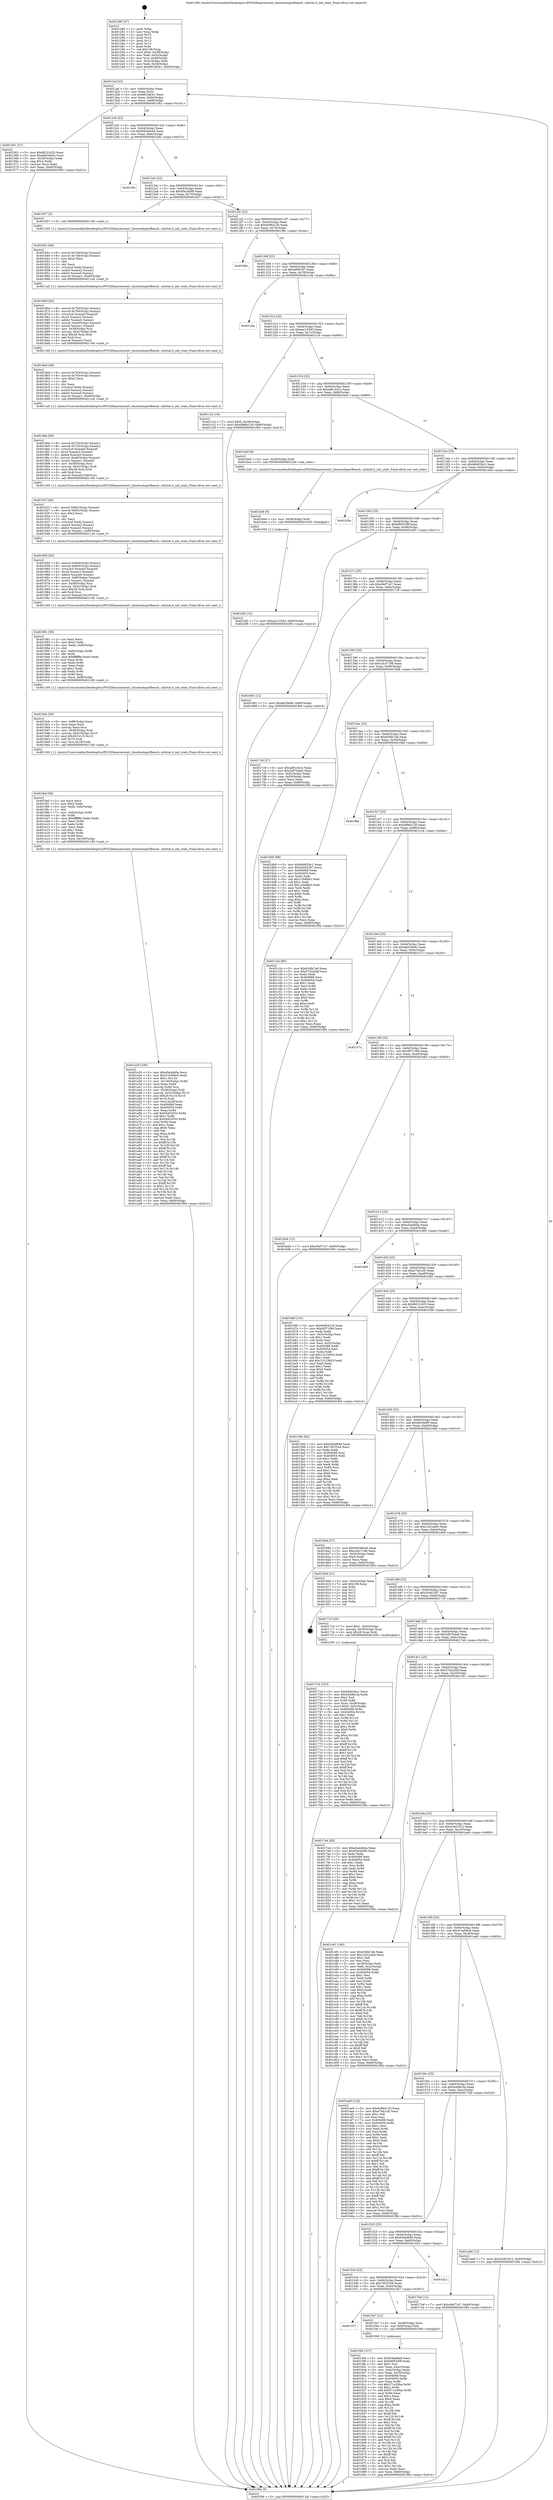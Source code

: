 digraph "0x401280" {
  label = "0x401280 (/mnt/c/Users/mathe/Desktop/tcc/POCII/binaries/extr_linuxtoolsperfbench..utilstat.h_init_stats_Final-ollvm.out::main(0))"
  labelloc = "t"
  node[shape=record]

  Entry [label="",width=0.3,height=0.3,shape=circle,fillcolor=black,style=filled]
  "0x4012af" [label="{
     0x4012af [23]\l
     | [instrs]\l
     &nbsp;&nbsp;0x4012af \<+3\>: mov -0x60(%rbp),%eax\l
     &nbsp;&nbsp;0x4012b2 \<+2\>: mov %eax,%ecx\l
     &nbsp;&nbsp;0x4012b4 \<+6\>: sub $0x891fa041,%ecx\l
     &nbsp;&nbsp;0x4012ba \<+3\>: mov %eax,-0x64(%rbp)\l
     &nbsp;&nbsp;0x4012bd \<+3\>: mov %ecx,-0x68(%rbp)\l
     &nbsp;&nbsp;0x4012c0 \<+6\>: je 0000000000401561 \<main+0x2e1\>\l
  }"]
  "0x401561" [label="{
     0x401561 [27]\l
     | [instrs]\l
     &nbsp;&nbsp;0x401561 \<+5\>: mov $0xf6231d25,%eax\l
     &nbsp;&nbsp;0x401566 \<+5\>: mov $0xda03464c,%ecx\l
     &nbsp;&nbsp;0x40156b \<+3\>: mov -0x34(%rbp),%edx\l
     &nbsp;&nbsp;0x40156e \<+3\>: cmp $0x2,%edx\l
     &nbsp;&nbsp;0x401571 \<+3\>: cmovne %ecx,%eax\l
     &nbsp;&nbsp;0x401574 \<+3\>: mov %eax,-0x60(%rbp)\l
     &nbsp;&nbsp;0x401577 \<+5\>: jmp 0000000000401f94 \<main+0xd14\>\l
  }"]
  "0x4012c6" [label="{
     0x4012c6 [22]\l
     | [instrs]\l
     &nbsp;&nbsp;0x4012c6 \<+5\>: jmp 00000000004012cb \<main+0x4b\>\l
     &nbsp;&nbsp;0x4012cb \<+3\>: mov -0x64(%rbp),%eax\l
     &nbsp;&nbsp;0x4012ce \<+5\>: sub $0x94548e44,%eax\l
     &nbsp;&nbsp;0x4012d3 \<+3\>: mov %eax,-0x6c(%rbp)\l
     &nbsp;&nbsp;0x4012d6 \<+6\>: je 0000000000401bfe \<main+0x97e\>\l
  }"]
  "0x401f94" [label="{
     0x401f94 [5]\l
     | [instrs]\l
     &nbsp;&nbsp;0x401f94 \<+5\>: jmp 00000000004012af \<main+0x2f\>\l
  }"]
  "0x401280" [label="{
     0x401280 [47]\l
     | [instrs]\l
     &nbsp;&nbsp;0x401280 \<+1\>: push %rbp\l
     &nbsp;&nbsp;0x401281 \<+3\>: mov %rsp,%rbp\l
     &nbsp;&nbsp;0x401284 \<+2\>: push %r15\l
     &nbsp;&nbsp;0x401286 \<+2\>: push %r14\l
     &nbsp;&nbsp;0x401288 \<+2\>: push %r13\l
     &nbsp;&nbsp;0x40128a \<+2\>: push %r12\l
     &nbsp;&nbsp;0x40128c \<+1\>: push %rbx\l
     &nbsp;&nbsp;0x40128d \<+7\>: sub $0x108,%rsp\l
     &nbsp;&nbsp;0x401294 \<+7\>: movl $0x0,-0x38(%rbp)\l
     &nbsp;&nbsp;0x40129b \<+3\>: mov %edi,-0x3c(%rbp)\l
     &nbsp;&nbsp;0x40129e \<+4\>: mov %rsi,-0x48(%rbp)\l
     &nbsp;&nbsp;0x4012a2 \<+3\>: mov -0x3c(%rbp),%edi\l
     &nbsp;&nbsp;0x4012a5 \<+3\>: mov %edi,-0x34(%rbp)\l
     &nbsp;&nbsp;0x4012a8 \<+7\>: movl $0x891fa041,-0x60(%rbp)\l
  }"]
  Exit [label="",width=0.3,height=0.3,shape=circle,fillcolor=black,style=filled,peripheries=2]
  "0x401bfe" [label="{
     0x401bfe\l
  }", style=dashed]
  "0x4012dc" [label="{
     0x4012dc [22]\l
     | [instrs]\l
     &nbsp;&nbsp;0x4012dc \<+5\>: jmp 00000000004012e1 \<main+0x61\>\l
     &nbsp;&nbsp;0x4012e1 \<+3\>: mov -0x64(%rbp),%eax\l
     &nbsp;&nbsp;0x4012e4 \<+5\>: sub $0x95e2b0f9,%eax\l
     &nbsp;&nbsp;0x4012e9 \<+3\>: mov %eax,-0x70(%rbp)\l
     &nbsp;&nbsp;0x4012ec \<+6\>: je 0000000000401837 \<main+0x5b7\>\l
  }"]
  "0x401bf2" [label="{
     0x401bf2 [12]\l
     | [instrs]\l
     &nbsp;&nbsp;0x401bf2 \<+7\>: movl $0xaac13343,-0x60(%rbp)\l
     &nbsp;&nbsp;0x401bf9 \<+5\>: jmp 0000000000401f94 \<main+0xd14\>\l
  }"]
  "0x401837" [label="{
     0x401837 [5]\l
     | [instrs]\l
     &nbsp;&nbsp;0x401837 \<+5\>: call 0000000000401160 \<next_i\>\l
     | [calls]\l
     &nbsp;&nbsp;0x401160 \{1\} (/mnt/c/Users/mathe/Desktop/tcc/POCII/binaries/extr_linuxtoolsperfbench..utilstat.h_init_stats_Final-ollvm.out::next_i)\l
  }"]
  "0x4012f2" [label="{
     0x4012f2 [22]\l
     | [instrs]\l
     &nbsp;&nbsp;0x4012f2 \<+5\>: jmp 00000000004012f7 \<main+0x77\>\l
     &nbsp;&nbsp;0x4012f7 \<+3\>: mov -0x64(%rbp),%eax\l
     &nbsp;&nbsp;0x4012fa \<+5\>: sub $0x9c864120,%eax\l
     &nbsp;&nbsp;0x4012ff \<+3\>: mov %eax,-0x74(%rbp)\l
     &nbsp;&nbsp;0x401302 \<+6\>: je 0000000000401f6e \<main+0xcee\>\l
  }"]
  "0x401be9" [label="{
     0x401be9 [9]\l
     | [instrs]\l
     &nbsp;&nbsp;0x401be9 \<+4\>: mov -0x58(%rbp),%rdi\l
     &nbsp;&nbsp;0x401bed \<+5\>: call 0000000000401030 \<free@plt\>\l
     | [calls]\l
     &nbsp;&nbsp;0x401030 \{1\} (unknown)\l
  }"]
  "0x401f6e" [label="{
     0x401f6e\l
  }", style=dashed]
  "0x401308" [label="{
     0x401308 [22]\l
     | [instrs]\l
     &nbsp;&nbsp;0x401308 \<+5\>: jmp 000000000040130d \<main+0x8d\>\l
     &nbsp;&nbsp;0x40130d \<+3\>: mov -0x64(%rbp),%eax\l
     &nbsp;&nbsp;0x401310 \<+5\>: sub $0xa99f1f47,%eax\l
     &nbsp;&nbsp;0x401315 \<+3\>: mov %eax,-0x78(%rbp)\l
     &nbsp;&nbsp;0x401318 \<+6\>: je 0000000000401c0a \<main+0x98a\>\l
  }"]
  "0x401a29" [label="{
     0x401a29 [180]\l
     | [instrs]\l
     &nbsp;&nbsp;0x401a29 \<+5\>: mov $0xe5a44b0a,%ecx\l
     &nbsp;&nbsp;0x401a2e \<+5\>: mov $0x47ad58c8,%edx\l
     &nbsp;&nbsp;0x401a33 \<+3\>: mov $0x1,%r11b\l
     &nbsp;&nbsp;0x401a36 \<+7\>: mov -0x100(%rbp),%r8d\l
     &nbsp;&nbsp;0x401a3d \<+4\>: imul %eax,%r8d\l
     &nbsp;&nbsp;0x401a41 \<+3\>: movslq %r8d,%rsi\l
     &nbsp;&nbsp;0x401a44 \<+4\>: mov -0x58(%rbp),%rdi\l
     &nbsp;&nbsp;0x401a48 \<+4\>: movslq -0x5c(%rbp),%r10\l
     &nbsp;&nbsp;0x401a4c \<+4\>: imul $0x28,%r10,%r10\l
     &nbsp;&nbsp;0x401a50 \<+3\>: add %r10,%rdi\l
     &nbsp;&nbsp;0x401a53 \<+4\>: mov %rsi,0x20(%rdi)\l
     &nbsp;&nbsp;0x401a57 \<+7\>: mov 0x404068,%eax\l
     &nbsp;&nbsp;0x401a5e \<+8\>: mov 0x404054,%r8d\l
     &nbsp;&nbsp;0x401a66 \<+3\>: mov %eax,%r9d\l
     &nbsp;&nbsp;0x401a69 \<+7\>: add $0xf4452033,%r9d\l
     &nbsp;&nbsp;0x401a70 \<+4\>: sub $0x1,%r9d\l
     &nbsp;&nbsp;0x401a74 \<+7\>: sub $0xf4452033,%r9d\l
     &nbsp;&nbsp;0x401a7b \<+4\>: imul %r9d,%eax\l
     &nbsp;&nbsp;0x401a7f \<+3\>: and $0x1,%eax\l
     &nbsp;&nbsp;0x401a82 \<+3\>: cmp $0x0,%eax\l
     &nbsp;&nbsp;0x401a85 \<+3\>: sete %bl\l
     &nbsp;&nbsp;0x401a88 \<+4\>: cmp $0xa,%r8d\l
     &nbsp;&nbsp;0x401a8c \<+4\>: setl %r14b\l
     &nbsp;&nbsp;0x401a90 \<+3\>: mov %bl,%r15b\l
     &nbsp;&nbsp;0x401a93 \<+4\>: xor $0xff,%r15b\l
     &nbsp;&nbsp;0x401a97 \<+3\>: mov %r14b,%r12b\l
     &nbsp;&nbsp;0x401a9a \<+4\>: xor $0xff,%r12b\l
     &nbsp;&nbsp;0x401a9e \<+4\>: xor $0x1,%r11b\l
     &nbsp;&nbsp;0x401aa2 \<+3\>: mov %r15b,%r13b\l
     &nbsp;&nbsp;0x401aa5 \<+4\>: and $0xff,%r13b\l
     &nbsp;&nbsp;0x401aa9 \<+3\>: and %r11b,%bl\l
     &nbsp;&nbsp;0x401aac \<+3\>: mov %r12b,%al\l
     &nbsp;&nbsp;0x401aaf \<+2\>: and $0xff,%al\l
     &nbsp;&nbsp;0x401ab1 \<+3\>: and %r11b,%r14b\l
     &nbsp;&nbsp;0x401ab4 \<+3\>: or %bl,%r13b\l
     &nbsp;&nbsp;0x401ab7 \<+3\>: or %r14b,%al\l
     &nbsp;&nbsp;0x401aba \<+3\>: xor %al,%r13b\l
     &nbsp;&nbsp;0x401abd \<+3\>: or %r12b,%r15b\l
     &nbsp;&nbsp;0x401ac0 \<+4\>: xor $0xff,%r15b\l
     &nbsp;&nbsp;0x401ac4 \<+4\>: or $0x1,%r11b\l
     &nbsp;&nbsp;0x401ac8 \<+3\>: and %r11b,%r15b\l
     &nbsp;&nbsp;0x401acb \<+3\>: or %r15b,%r13b\l
     &nbsp;&nbsp;0x401ace \<+4\>: test $0x1,%r13b\l
     &nbsp;&nbsp;0x401ad2 \<+3\>: cmovne %edx,%ecx\l
     &nbsp;&nbsp;0x401ad5 \<+3\>: mov %ecx,-0x60(%rbp)\l
     &nbsp;&nbsp;0x401ad8 \<+5\>: jmp 0000000000401f94 \<main+0xd14\>\l
  }"]
  "0x401c0a" [label="{
     0x401c0a\l
  }", style=dashed]
  "0x40131e" [label="{
     0x40131e [22]\l
     | [instrs]\l
     &nbsp;&nbsp;0x40131e \<+5\>: jmp 0000000000401323 \<main+0xa3\>\l
     &nbsp;&nbsp;0x401323 \<+3\>: mov -0x64(%rbp),%eax\l
     &nbsp;&nbsp;0x401326 \<+5\>: sub $0xaac13343,%eax\l
     &nbsp;&nbsp;0x40132b \<+3\>: mov %eax,-0x7c(%rbp)\l
     &nbsp;&nbsp;0x40132e \<+6\>: je 0000000000401c1b \<main+0x99b\>\l
  }"]
  "0x4019ef" [label="{
     0x4019ef [58]\l
     | [instrs]\l
     &nbsp;&nbsp;0x4019ef \<+2\>: xor %ecx,%ecx\l
     &nbsp;&nbsp;0x4019f1 \<+5\>: mov $0x2,%edx\l
     &nbsp;&nbsp;0x4019f6 \<+6\>: mov %edx,-0xfc(%rbp)\l
     &nbsp;&nbsp;0x4019fc \<+1\>: cltd\l
     &nbsp;&nbsp;0x4019fd \<+7\>: mov -0xfc(%rbp),%r8d\l
     &nbsp;&nbsp;0x401a04 \<+3\>: idiv %r8d\l
     &nbsp;&nbsp;0x401a07 \<+6\>: imul $0xfffffffe,%edx,%edx\l
     &nbsp;&nbsp;0x401a0d \<+3\>: mov %ecx,%r9d\l
     &nbsp;&nbsp;0x401a10 \<+3\>: sub %edx,%r9d\l
     &nbsp;&nbsp;0x401a13 \<+2\>: mov %ecx,%edx\l
     &nbsp;&nbsp;0x401a15 \<+3\>: sub $0x1,%edx\l
     &nbsp;&nbsp;0x401a18 \<+3\>: add %edx,%r9d\l
     &nbsp;&nbsp;0x401a1b \<+3\>: sub %r9d,%ecx\l
     &nbsp;&nbsp;0x401a1e \<+6\>: mov %ecx,-0x100(%rbp)\l
     &nbsp;&nbsp;0x401a24 \<+5\>: call 0000000000401160 \<next_i\>\l
     | [calls]\l
     &nbsp;&nbsp;0x401160 \{1\} (/mnt/c/Users/mathe/Desktop/tcc/POCII/binaries/extr_linuxtoolsperfbench..utilstat.h_init_stats_Final-ollvm.out::next_i)\l
  }"]
  "0x401c1b" [label="{
     0x401c1b [19]\l
     | [instrs]\l
     &nbsp;&nbsp;0x401c1b \<+7\>: movl $0x0,-0x38(%rbp)\l
     &nbsp;&nbsp;0x401c22 \<+7\>: movl $0xd986c130,-0x60(%rbp)\l
     &nbsp;&nbsp;0x401c29 \<+5\>: jmp 0000000000401f94 \<main+0xd14\>\l
  }"]
  "0x401334" [label="{
     0x401334 [22]\l
     | [instrs]\l
     &nbsp;&nbsp;0x401334 \<+5\>: jmp 0000000000401339 \<main+0xb9\>\l
     &nbsp;&nbsp;0x401339 \<+3\>: mov -0x64(%rbp),%eax\l
     &nbsp;&nbsp;0x40133c \<+5\>: sub $0xad61441e,%eax\l
     &nbsp;&nbsp;0x401341 \<+3\>: mov %eax,-0x80(%rbp)\l
     &nbsp;&nbsp;0x401344 \<+6\>: je 0000000000401be0 \<main+0x960\>\l
  }"]
  "0x4019cb" [label="{
     0x4019cb [36]\l
     | [instrs]\l
     &nbsp;&nbsp;0x4019cb \<+6\>: mov -0xf8(%rbp),%ecx\l
     &nbsp;&nbsp;0x4019d1 \<+3\>: imul %eax,%ecx\l
     &nbsp;&nbsp;0x4019d4 \<+3\>: movslq %ecx,%rsi\l
     &nbsp;&nbsp;0x4019d7 \<+4\>: mov -0x58(%rbp),%rdi\l
     &nbsp;&nbsp;0x4019db \<+4\>: movslq -0x5c(%rbp),%r10\l
     &nbsp;&nbsp;0x4019df \<+4\>: imul $0x28,%r10,%r10\l
     &nbsp;&nbsp;0x4019e3 \<+3\>: add %r10,%rdi\l
     &nbsp;&nbsp;0x4019e6 \<+4\>: mov %rsi,0x18(%rdi)\l
     &nbsp;&nbsp;0x4019ea \<+5\>: call 0000000000401160 \<next_i\>\l
     | [calls]\l
     &nbsp;&nbsp;0x401160 \{1\} (/mnt/c/Users/mathe/Desktop/tcc/POCII/binaries/extr_linuxtoolsperfbench..utilstat.h_init_stats_Final-ollvm.out::next_i)\l
  }"]
  "0x401be0" [label="{
     0x401be0 [9]\l
     | [instrs]\l
     &nbsp;&nbsp;0x401be0 \<+4\>: mov -0x58(%rbp),%rdi\l
     &nbsp;&nbsp;0x401be4 \<+5\>: call 0000000000401240 \<init_stats\>\l
     | [calls]\l
     &nbsp;&nbsp;0x401240 \{1\} (/mnt/c/Users/mathe/Desktop/tcc/POCII/binaries/extr_linuxtoolsperfbench..utilstat.h_init_stats_Final-ollvm.out::init_stats)\l
  }"]
  "0x40134a" [label="{
     0x40134a [25]\l
     | [instrs]\l
     &nbsp;&nbsp;0x40134a \<+5\>: jmp 000000000040134f \<main+0xcf\>\l
     &nbsp;&nbsp;0x40134f \<+3\>: mov -0x64(%rbp),%eax\l
     &nbsp;&nbsp;0x401352 \<+5\>: sub $0xb8d02bc1,%eax\l
     &nbsp;&nbsp;0x401357 \<+6\>: mov %eax,-0x84(%rbp)\l
     &nbsp;&nbsp;0x40135d \<+6\>: je 0000000000401d3e \<main+0xabe\>\l
  }"]
  "0x401991" [label="{
     0x401991 [58]\l
     | [instrs]\l
     &nbsp;&nbsp;0x401991 \<+2\>: xor %ecx,%ecx\l
     &nbsp;&nbsp;0x401993 \<+5\>: mov $0x2,%edx\l
     &nbsp;&nbsp;0x401998 \<+6\>: mov %edx,-0xf4(%rbp)\l
     &nbsp;&nbsp;0x40199e \<+1\>: cltd\l
     &nbsp;&nbsp;0x40199f \<+7\>: mov -0xf4(%rbp),%r8d\l
     &nbsp;&nbsp;0x4019a6 \<+3\>: idiv %r8d\l
     &nbsp;&nbsp;0x4019a9 \<+6\>: imul $0xfffffffe,%edx,%edx\l
     &nbsp;&nbsp;0x4019af \<+3\>: mov %ecx,%r9d\l
     &nbsp;&nbsp;0x4019b2 \<+3\>: sub %edx,%r9d\l
     &nbsp;&nbsp;0x4019b5 \<+2\>: mov %ecx,%edx\l
     &nbsp;&nbsp;0x4019b7 \<+3\>: sub $0x1,%edx\l
     &nbsp;&nbsp;0x4019ba \<+3\>: add %edx,%r9d\l
     &nbsp;&nbsp;0x4019bd \<+3\>: sub %r9d,%ecx\l
     &nbsp;&nbsp;0x4019c0 \<+6\>: mov %ecx,-0xf8(%rbp)\l
     &nbsp;&nbsp;0x4019c6 \<+5\>: call 0000000000401160 \<next_i\>\l
     | [calls]\l
     &nbsp;&nbsp;0x401160 \{1\} (/mnt/c/Users/mathe/Desktop/tcc/POCII/binaries/extr_linuxtoolsperfbench..utilstat.h_init_stats_Final-ollvm.out::next_i)\l
  }"]
  "0x401d3e" [label="{
     0x401d3e\l
  }", style=dashed]
  "0x401363" [label="{
     0x401363 [25]\l
     | [instrs]\l
     &nbsp;&nbsp;0x401363 \<+5\>: jmp 0000000000401368 \<main+0xe8\>\l
     &nbsp;&nbsp;0x401368 \<+3\>: mov -0x64(%rbp),%eax\l
     &nbsp;&nbsp;0x40136b \<+5\>: sub $0xbf06339f,%eax\l
     &nbsp;&nbsp;0x401370 \<+6\>: mov %eax,-0x88(%rbp)\l
     &nbsp;&nbsp;0x401376 \<+6\>: je 0000000000401691 \<main+0x411\>\l
  }"]
  "0x401950" [label="{
     0x401950 [65]\l
     | [instrs]\l
     &nbsp;&nbsp;0x401950 \<+8\>: movsd 0x6b0(%rip),%xmm1\l
     &nbsp;&nbsp;0x401958 \<+8\>: movsd 0x6b0(%rip),%xmm2\l
     &nbsp;&nbsp;0x401960 \<+4\>: cvtss2sd %xmm0,%xmm0\l
     &nbsp;&nbsp;0x401964 \<+4\>: divsd %xmm2,%xmm0\l
     &nbsp;&nbsp;0x401968 \<+4\>: addsd %xmm0,%xmm1\l
     &nbsp;&nbsp;0x40196c \<+8\>: movsd -0xf0(%rbp),%xmm0\l
     &nbsp;&nbsp;0x401974 \<+4\>: mulsd %xmm1,%xmm0\l
     &nbsp;&nbsp;0x401978 \<+4\>: mov -0x58(%rbp),%rsi\l
     &nbsp;&nbsp;0x40197c \<+4\>: movslq -0x5c(%rbp),%rdi\l
     &nbsp;&nbsp;0x401980 \<+4\>: imul $0x28,%rdi,%rdi\l
     &nbsp;&nbsp;0x401984 \<+3\>: add %rdi,%rsi\l
     &nbsp;&nbsp;0x401987 \<+5\>: movsd %xmm0,0x10(%rsi)\l
     &nbsp;&nbsp;0x40198c \<+5\>: call 0000000000401160 \<next_i\>\l
     | [calls]\l
     &nbsp;&nbsp;0x401160 \{1\} (/mnt/c/Users/mathe/Desktop/tcc/POCII/binaries/extr_linuxtoolsperfbench..utilstat.h_init_stats_Final-ollvm.out::next_i)\l
  }"]
  "0x401691" [label="{
     0x401691 [12]\l
     | [instrs]\l
     &nbsp;&nbsp;0x401691 \<+7\>: movl $0x8629e99,-0x60(%rbp)\l
     &nbsp;&nbsp;0x401698 \<+5\>: jmp 0000000000401f94 \<main+0xd14\>\l
  }"]
  "0x40137c" [label="{
     0x40137c [25]\l
     | [instrs]\l
     &nbsp;&nbsp;0x40137c \<+5\>: jmp 0000000000401381 \<main+0x101\>\l
     &nbsp;&nbsp;0x401381 \<+3\>: mov -0x64(%rbp),%eax\l
     &nbsp;&nbsp;0x401384 \<+5\>: sub $0xc9ef71e7,%eax\l
     &nbsp;&nbsp;0x401389 \<+6\>: mov %eax,-0x8c(%rbp)\l
     &nbsp;&nbsp;0x40138f \<+6\>: je 00000000004017c9 \<main+0x549\>\l
  }"]
  "0x40191f" [label="{
     0x40191f [49]\l
     | [instrs]\l
     &nbsp;&nbsp;0x40191f \<+8\>: movsd 0x6f1(%rip),%xmm0\l
     &nbsp;&nbsp;0x401927 \<+8\>: movsd 0x6f1(%rip),%xmm1\l
     &nbsp;&nbsp;0x40192f \<+5\>: mov $0x2,%ecx\l
     &nbsp;&nbsp;0x401934 \<+1\>: cltd\l
     &nbsp;&nbsp;0x401935 \<+2\>: idiv %ecx\l
     &nbsp;&nbsp;0x401937 \<+4\>: cvtsi2sd %edx,%xmm2\l
     &nbsp;&nbsp;0x40193b \<+4\>: mulsd %xmm2,%xmm1\l
     &nbsp;&nbsp;0x40193f \<+4\>: addsd %xmm0,%xmm1\l
     &nbsp;&nbsp;0x401943 \<+8\>: movsd %xmm1,-0xf0(%rbp)\l
     &nbsp;&nbsp;0x40194b \<+5\>: call 00000000004011a0 \<next_f\>\l
     | [calls]\l
     &nbsp;&nbsp;0x4011a0 \{1\} (/mnt/c/Users/mathe/Desktop/tcc/POCII/binaries/extr_linuxtoolsperfbench..utilstat.h_init_stats_Final-ollvm.out::next_f)\l
  }"]
  "0x4017c9" [label="{
     0x4017c9 [27]\l
     | [instrs]\l
     &nbsp;&nbsp;0x4017c9 \<+5\>: mov $0xad61441e,%eax\l
     &nbsp;&nbsp;0x4017ce \<+5\>: mov $0x2d57bda0,%ecx\l
     &nbsp;&nbsp;0x4017d3 \<+3\>: mov -0x5c(%rbp),%edx\l
     &nbsp;&nbsp;0x4017d6 \<+3\>: cmp -0x50(%rbp),%edx\l
     &nbsp;&nbsp;0x4017d9 \<+3\>: cmovl %ecx,%eax\l
     &nbsp;&nbsp;0x4017dc \<+3\>: mov %eax,-0x60(%rbp)\l
     &nbsp;&nbsp;0x4017df \<+5\>: jmp 0000000000401f94 \<main+0xd14\>\l
  }"]
  "0x401395" [label="{
     0x401395 [25]\l
     | [instrs]\l
     &nbsp;&nbsp;0x401395 \<+5\>: jmp 000000000040139a \<main+0x11a\>\l
     &nbsp;&nbsp;0x40139a \<+3\>: mov -0x64(%rbp),%eax\l
     &nbsp;&nbsp;0x40139d \<+5\>: sub $0xccb37198,%eax\l
     &nbsp;&nbsp;0x4013a2 \<+6\>: mov %eax,-0x90(%rbp)\l
     &nbsp;&nbsp;0x4013a8 \<+6\>: je 00000000004016b8 \<main+0x438\>\l
  }"]
  "0x4018de" [label="{
     0x4018de [65]\l
     | [instrs]\l
     &nbsp;&nbsp;0x4018de \<+8\>: movsd 0x722(%rip),%xmm1\l
     &nbsp;&nbsp;0x4018e6 \<+8\>: movsd 0x722(%rip),%xmm2\l
     &nbsp;&nbsp;0x4018ee \<+4\>: cvtss2sd %xmm0,%xmm0\l
     &nbsp;&nbsp;0x4018f2 \<+4\>: divsd %xmm2,%xmm0\l
     &nbsp;&nbsp;0x4018f6 \<+4\>: addsd %xmm0,%xmm1\l
     &nbsp;&nbsp;0x4018fa \<+8\>: movsd -0xe8(%rbp),%xmm0\l
     &nbsp;&nbsp;0x401902 \<+4\>: mulsd %xmm1,%xmm0\l
     &nbsp;&nbsp;0x401906 \<+4\>: mov -0x58(%rbp),%rsi\l
     &nbsp;&nbsp;0x40190a \<+4\>: movslq -0x5c(%rbp),%rdi\l
     &nbsp;&nbsp;0x40190e \<+4\>: imul $0x28,%rdi,%rdi\l
     &nbsp;&nbsp;0x401912 \<+3\>: add %rdi,%rsi\l
     &nbsp;&nbsp;0x401915 \<+5\>: movsd %xmm0,0x8(%rsi)\l
     &nbsp;&nbsp;0x40191a \<+5\>: call 0000000000401160 \<next_i\>\l
     | [calls]\l
     &nbsp;&nbsp;0x401160 \{1\} (/mnt/c/Users/mathe/Desktop/tcc/POCII/binaries/extr_linuxtoolsperfbench..utilstat.h_init_stats_Final-ollvm.out::next_i)\l
  }"]
  "0x4016b8" [label="{
     0x4016b8 [88]\l
     | [instrs]\l
     &nbsp;&nbsp;0x4016b8 \<+5\>: mov $0xb8d02bc1,%eax\l
     &nbsp;&nbsp;0x4016bd \<+5\>: mov $0x20c82267,%ecx\l
     &nbsp;&nbsp;0x4016c2 \<+7\>: mov 0x404068,%edx\l
     &nbsp;&nbsp;0x4016c9 \<+7\>: mov 0x404054,%esi\l
     &nbsp;&nbsp;0x4016d0 \<+2\>: mov %edx,%edi\l
     &nbsp;&nbsp;0x4016d2 \<+6\>: sub $0x1c5d6fe3,%edi\l
     &nbsp;&nbsp;0x4016d8 \<+3\>: sub $0x1,%edi\l
     &nbsp;&nbsp;0x4016db \<+6\>: add $0x1c5d6fe3,%edi\l
     &nbsp;&nbsp;0x4016e1 \<+3\>: imul %edi,%edx\l
     &nbsp;&nbsp;0x4016e4 \<+3\>: and $0x1,%edx\l
     &nbsp;&nbsp;0x4016e7 \<+3\>: cmp $0x0,%edx\l
     &nbsp;&nbsp;0x4016ea \<+4\>: sete %r8b\l
     &nbsp;&nbsp;0x4016ee \<+3\>: cmp $0xa,%esi\l
     &nbsp;&nbsp;0x4016f1 \<+4\>: setl %r9b\l
     &nbsp;&nbsp;0x4016f5 \<+3\>: mov %r8b,%r10b\l
     &nbsp;&nbsp;0x4016f8 \<+3\>: and %r9b,%r10b\l
     &nbsp;&nbsp;0x4016fb \<+3\>: xor %r9b,%r8b\l
     &nbsp;&nbsp;0x4016fe \<+3\>: or %r8b,%r10b\l
     &nbsp;&nbsp;0x401701 \<+4\>: test $0x1,%r10b\l
     &nbsp;&nbsp;0x401705 \<+3\>: cmovne %ecx,%eax\l
     &nbsp;&nbsp;0x401708 \<+3\>: mov %eax,-0x60(%rbp)\l
     &nbsp;&nbsp;0x40170b \<+5\>: jmp 0000000000401f94 \<main+0xd14\>\l
  }"]
  "0x4013ae" [label="{
     0x4013ae [25]\l
     | [instrs]\l
     &nbsp;&nbsp;0x4013ae \<+5\>: jmp 00000000004013b3 \<main+0x133\>\l
     &nbsp;&nbsp;0x4013b3 \<+3\>: mov -0x64(%rbp),%eax\l
     &nbsp;&nbsp;0x4013b6 \<+5\>: sub $0xd34fa7a6,%eax\l
     &nbsp;&nbsp;0x4013bb \<+6\>: mov %eax,-0x94(%rbp)\l
     &nbsp;&nbsp;0x4013c1 \<+6\>: je 0000000000401f8d \<main+0xd0d\>\l
  }"]
  "0x4018ad" [label="{
     0x4018ad [49]\l
     | [instrs]\l
     &nbsp;&nbsp;0x4018ad \<+8\>: movsd 0x763(%rip),%xmm0\l
     &nbsp;&nbsp;0x4018b5 \<+8\>: movsd 0x763(%rip),%xmm1\l
     &nbsp;&nbsp;0x4018bd \<+5\>: mov $0x2,%ecx\l
     &nbsp;&nbsp;0x4018c2 \<+1\>: cltd\l
     &nbsp;&nbsp;0x4018c3 \<+2\>: idiv %ecx\l
     &nbsp;&nbsp;0x4018c5 \<+4\>: cvtsi2sd %edx,%xmm2\l
     &nbsp;&nbsp;0x4018c9 \<+4\>: mulsd %xmm2,%xmm1\l
     &nbsp;&nbsp;0x4018cd \<+4\>: addsd %xmm0,%xmm1\l
     &nbsp;&nbsp;0x4018d1 \<+8\>: movsd %xmm1,-0xe8(%rbp)\l
     &nbsp;&nbsp;0x4018d9 \<+5\>: call 00000000004011a0 \<next_f\>\l
     | [calls]\l
     &nbsp;&nbsp;0x4011a0 \{1\} (/mnt/c/Users/mathe/Desktop/tcc/POCII/binaries/extr_linuxtoolsperfbench..utilstat.h_init_stats_Final-ollvm.out::next_f)\l
  }"]
  "0x401f8d" [label="{
     0x401f8d\l
  }", style=dashed]
  "0x4013c7" [label="{
     0x4013c7 [25]\l
     | [instrs]\l
     &nbsp;&nbsp;0x4013c7 \<+5\>: jmp 00000000004013cc \<main+0x14c\>\l
     &nbsp;&nbsp;0x4013cc \<+3\>: mov -0x64(%rbp),%eax\l
     &nbsp;&nbsp;0x4013cf \<+5\>: sub $0xd986c130,%eax\l
     &nbsp;&nbsp;0x4013d4 \<+6\>: mov %eax,-0x98(%rbp)\l
     &nbsp;&nbsp;0x4013da \<+6\>: je 0000000000401c2e \<main+0x9ae\>\l
  }"]
  "0x40186d" [label="{
     0x40186d [64]\l
     | [instrs]\l
     &nbsp;&nbsp;0x40186d \<+8\>: movsd 0x793(%rip),%xmm1\l
     &nbsp;&nbsp;0x401875 \<+8\>: movsd 0x793(%rip),%xmm2\l
     &nbsp;&nbsp;0x40187d \<+4\>: cvtss2sd %xmm0,%xmm0\l
     &nbsp;&nbsp;0x401881 \<+4\>: divsd %xmm2,%xmm0\l
     &nbsp;&nbsp;0x401885 \<+4\>: addsd %xmm0,%xmm1\l
     &nbsp;&nbsp;0x401889 \<+8\>: movsd -0xe0(%rbp),%xmm0\l
     &nbsp;&nbsp;0x401891 \<+4\>: mulsd %xmm1,%xmm0\l
     &nbsp;&nbsp;0x401895 \<+4\>: mov -0x58(%rbp),%rsi\l
     &nbsp;&nbsp;0x401899 \<+4\>: movslq -0x5c(%rbp),%rdi\l
     &nbsp;&nbsp;0x40189d \<+4\>: imul $0x28,%rdi,%rdi\l
     &nbsp;&nbsp;0x4018a1 \<+3\>: add %rdi,%rsi\l
     &nbsp;&nbsp;0x4018a4 \<+4\>: movsd %xmm0,(%rsi)\l
     &nbsp;&nbsp;0x4018a8 \<+5\>: call 0000000000401160 \<next_i\>\l
     | [calls]\l
     &nbsp;&nbsp;0x401160 \{1\} (/mnt/c/Users/mathe/Desktop/tcc/POCII/binaries/extr_linuxtoolsperfbench..utilstat.h_init_stats_Final-ollvm.out::next_i)\l
  }"]
  "0x401c2e" [label="{
     0x401c2e [83]\l
     | [instrs]\l
     &nbsp;&nbsp;0x401c2e \<+5\>: mov $0xd34fa7a6,%eax\l
     &nbsp;&nbsp;0x401c33 \<+5\>: mov $0x3742a2bf,%ecx\l
     &nbsp;&nbsp;0x401c38 \<+2\>: xor %edx,%edx\l
     &nbsp;&nbsp;0x401c3a \<+7\>: mov 0x404068,%esi\l
     &nbsp;&nbsp;0x401c41 \<+7\>: mov 0x404054,%edi\l
     &nbsp;&nbsp;0x401c48 \<+3\>: sub $0x1,%edx\l
     &nbsp;&nbsp;0x401c4b \<+3\>: mov %esi,%r8d\l
     &nbsp;&nbsp;0x401c4e \<+3\>: add %edx,%r8d\l
     &nbsp;&nbsp;0x401c51 \<+4\>: imul %r8d,%esi\l
     &nbsp;&nbsp;0x401c55 \<+3\>: and $0x1,%esi\l
     &nbsp;&nbsp;0x401c58 \<+3\>: cmp $0x0,%esi\l
     &nbsp;&nbsp;0x401c5b \<+4\>: sete %r9b\l
     &nbsp;&nbsp;0x401c5f \<+3\>: cmp $0xa,%edi\l
     &nbsp;&nbsp;0x401c62 \<+4\>: setl %r10b\l
     &nbsp;&nbsp;0x401c66 \<+3\>: mov %r9b,%r11b\l
     &nbsp;&nbsp;0x401c69 \<+3\>: and %r10b,%r11b\l
     &nbsp;&nbsp;0x401c6c \<+3\>: xor %r10b,%r9b\l
     &nbsp;&nbsp;0x401c6f \<+3\>: or %r9b,%r11b\l
     &nbsp;&nbsp;0x401c72 \<+4\>: test $0x1,%r11b\l
     &nbsp;&nbsp;0x401c76 \<+3\>: cmovne %ecx,%eax\l
     &nbsp;&nbsp;0x401c79 \<+3\>: mov %eax,-0x60(%rbp)\l
     &nbsp;&nbsp;0x401c7c \<+5\>: jmp 0000000000401f94 \<main+0xd14\>\l
  }"]
  "0x4013e0" [label="{
     0x4013e0 [25]\l
     | [instrs]\l
     &nbsp;&nbsp;0x4013e0 \<+5\>: jmp 00000000004013e5 \<main+0x165\>\l
     &nbsp;&nbsp;0x4013e5 \<+3\>: mov -0x64(%rbp),%eax\l
     &nbsp;&nbsp;0x4013e8 \<+5\>: sub $0xda03464c,%eax\l
     &nbsp;&nbsp;0x4013ed \<+6\>: mov %eax,-0x9c(%rbp)\l
     &nbsp;&nbsp;0x4013f3 \<+6\>: je 000000000040157c \<main+0x2fc\>\l
  }"]
  "0x40183c" [label="{
     0x40183c [49]\l
     | [instrs]\l
     &nbsp;&nbsp;0x40183c \<+8\>: movsd 0x7d4(%rip),%xmm0\l
     &nbsp;&nbsp;0x401844 \<+8\>: movsd 0x7d4(%rip),%xmm1\l
     &nbsp;&nbsp;0x40184c \<+5\>: mov $0x2,%ecx\l
     &nbsp;&nbsp;0x401851 \<+1\>: cltd\l
     &nbsp;&nbsp;0x401852 \<+2\>: idiv %ecx\l
     &nbsp;&nbsp;0x401854 \<+4\>: cvtsi2sd %edx,%xmm2\l
     &nbsp;&nbsp;0x401858 \<+4\>: mulsd %xmm2,%xmm1\l
     &nbsp;&nbsp;0x40185c \<+4\>: addsd %xmm0,%xmm1\l
     &nbsp;&nbsp;0x401860 \<+8\>: movsd %xmm1,-0xe0(%rbp)\l
     &nbsp;&nbsp;0x401868 \<+5\>: call 00000000004011a0 \<next_f\>\l
     | [calls]\l
     &nbsp;&nbsp;0x4011a0 \{1\} (/mnt/c/Users/mathe/Desktop/tcc/POCII/binaries/extr_linuxtoolsperfbench..utilstat.h_init_stats_Final-ollvm.out::next_f)\l
  }"]
  "0x40157c" [label="{
     0x40157c\l
  }", style=dashed]
  "0x4013f9" [label="{
     0x4013f9 [25]\l
     | [instrs]\l
     &nbsp;&nbsp;0x4013f9 \<+5\>: jmp 00000000004013fe \<main+0x17e\>\l
     &nbsp;&nbsp;0x4013fe \<+3\>: mov -0x64(%rbp),%eax\l
     &nbsp;&nbsp;0x401401 \<+5\>: sub $0xdf371fb9,%eax\l
     &nbsp;&nbsp;0x401406 \<+6\>: mov %eax,-0xa0(%rbp)\l
     &nbsp;&nbsp;0x40140c \<+6\>: je 0000000000401bd4 \<main+0x954\>\l
  }"]
  "0x401724" [label="{
     0x401724 [153]\l
     | [instrs]\l
     &nbsp;&nbsp;0x401724 \<+5\>: mov $0xb8d02bc1,%ecx\l
     &nbsp;&nbsp;0x401729 \<+5\>: mov $0x5e49bc3a,%edx\l
     &nbsp;&nbsp;0x40172e \<+3\>: mov $0x1,%sil\l
     &nbsp;&nbsp;0x401731 \<+3\>: xor %r8d,%r8d\l
     &nbsp;&nbsp;0x401734 \<+4\>: mov %rax,-0x58(%rbp)\l
     &nbsp;&nbsp;0x401738 \<+7\>: movl $0x0,-0x5c(%rbp)\l
     &nbsp;&nbsp;0x40173f \<+8\>: mov 0x404068,%r9d\l
     &nbsp;&nbsp;0x401747 \<+8\>: mov 0x404054,%r10d\l
     &nbsp;&nbsp;0x40174f \<+4\>: sub $0x1,%r8d\l
     &nbsp;&nbsp;0x401753 \<+3\>: mov %r9d,%r11d\l
     &nbsp;&nbsp;0x401756 \<+3\>: add %r8d,%r11d\l
     &nbsp;&nbsp;0x401759 \<+4\>: imul %r11d,%r9d\l
     &nbsp;&nbsp;0x40175d \<+4\>: and $0x1,%r9d\l
     &nbsp;&nbsp;0x401761 \<+4\>: cmp $0x0,%r9d\l
     &nbsp;&nbsp;0x401765 \<+3\>: sete %bl\l
     &nbsp;&nbsp;0x401768 \<+4\>: cmp $0xa,%r10d\l
     &nbsp;&nbsp;0x40176c \<+4\>: setl %r14b\l
     &nbsp;&nbsp;0x401770 \<+3\>: mov %bl,%r15b\l
     &nbsp;&nbsp;0x401773 \<+4\>: xor $0xff,%r15b\l
     &nbsp;&nbsp;0x401777 \<+3\>: mov %r14b,%r12b\l
     &nbsp;&nbsp;0x40177a \<+4\>: xor $0xff,%r12b\l
     &nbsp;&nbsp;0x40177e \<+4\>: xor $0x1,%sil\l
     &nbsp;&nbsp;0x401782 \<+3\>: mov %r15b,%r13b\l
     &nbsp;&nbsp;0x401785 \<+4\>: and $0xff,%r13b\l
     &nbsp;&nbsp;0x401789 \<+3\>: and %sil,%bl\l
     &nbsp;&nbsp;0x40178c \<+3\>: mov %r12b,%al\l
     &nbsp;&nbsp;0x40178f \<+2\>: and $0xff,%al\l
     &nbsp;&nbsp;0x401791 \<+3\>: and %sil,%r14b\l
     &nbsp;&nbsp;0x401794 \<+3\>: or %bl,%r13b\l
     &nbsp;&nbsp;0x401797 \<+3\>: or %r14b,%al\l
     &nbsp;&nbsp;0x40179a \<+3\>: xor %al,%r13b\l
     &nbsp;&nbsp;0x40179d \<+3\>: or %r12b,%r15b\l
     &nbsp;&nbsp;0x4017a0 \<+4\>: xor $0xff,%r15b\l
     &nbsp;&nbsp;0x4017a4 \<+4\>: or $0x1,%sil\l
     &nbsp;&nbsp;0x4017a8 \<+3\>: and %sil,%r15b\l
     &nbsp;&nbsp;0x4017ab \<+3\>: or %r15b,%r13b\l
     &nbsp;&nbsp;0x4017ae \<+4\>: test $0x1,%r13b\l
     &nbsp;&nbsp;0x4017b2 \<+3\>: cmovne %edx,%ecx\l
     &nbsp;&nbsp;0x4017b5 \<+3\>: mov %ecx,-0x60(%rbp)\l
     &nbsp;&nbsp;0x4017b8 \<+5\>: jmp 0000000000401f94 \<main+0xd14\>\l
  }"]
  "0x401bd4" [label="{
     0x401bd4 [12]\l
     | [instrs]\l
     &nbsp;&nbsp;0x401bd4 \<+7\>: movl $0xc9ef71e7,-0x60(%rbp)\l
     &nbsp;&nbsp;0x401bdb \<+5\>: jmp 0000000000401f94 \<main+0xd14\>\l
  }"]
  "0x401412" [label="{
     0x401412 [25]\l
     | [instrs]\l
     &nbsp;&nbsp;0x401412 \<+5\>: jmp 0000000000401417 \<main+0x197\>\l
     &nbsp;&nbsp;0x401417 \<+3\>: mov -0x64(%rbp),%eax\l
     &nbsp;&nbsp;0x40141a \<+5\>: sub $0xe5a44b0a,%eax\l
     &nbsp;&nbsp;0x40141f \<+6\>: mov %eax,-0xa4(%rbp)\l
     &nbsp;&nbsp;0x401425 \<+6\>: je 0000000000401d69 \<main+0xae9\>\l
  }"]
  "0x4015f4" [label="{
     0x4015f4 [157]\l
     | [instrs]\l
     &nbsp;&nbsp;0x4015f4 \<+5\>: mov $0x63fad649,%ecx\l
     &nbsp;&nbsp;0x4015f9 \<+5\>: mov $0xbf06339f,%edx\l
     &nbsp;&nbsp;0x4015fe \<+3\>: mov $0x1,%sil\l
     &nbsp;&nbsp;0x401601 \<+3\>: mov %eax,-0x4c(%rbp)\l
     &nbsp;&nbsp;0x401604 \<+3\>: mov -0x4c(%rbp),%eax\l
     &nbsp;&nbsp;0x401607 \<+3\>: mov %eax,-0x30(%rbp)\l
     &nbsp;&nbsp;0x40160a \<+7\>: mov 0x404068,%eax\l
     &nbsp;&nbsp;0x401611 \<+8\>: mov 0x404054,%r8d\l
     &nbsp;&nbsp;0x401619 \<+3\>: mov %eax,%r9d\l
     &nbsp;&nbsp;0x40161c \<+7\>: sub $0x571a30ba,%r9d\l
     &nbsp;&nbsp;0x401623 \<+4\>: sub $0x1,%r9d\l
     &nbsp;&nbsp;0x401627 \<+7\>: add $0x571a30ba,%r9d\l
     &nbsp;&nbsp;0x40162e \<+4\>: imul %r9d,%eax\l
     &nbsp;&nbsp;0x401632 \<+3\>: and $0x1,%eax\l
     &nbsp;&nbsp;0x401635 \<+3\>: cmp $0x0,%eax\l
     &nbsp;&nbsp;0x401638 \<+4\>: sete %r10b\l
     &nbsp;&nbsp;0x40163c \<+4\>: cmp $0xa,%r8d\l
     &nbsp;&nbsp;0x401640 \<+4\>: setl %r11b\l
     &nbsp;&nbsp;0x401644 \<+3\>: mov %r10b,%bl\l
     &nbsp;&nbsp;0x401647 \<+3\>: xor $0xff,%bl\l
     &nbsp;&nbsp;0x40164a \<+3\>: mov %r11b,%r14b\l
     &nbsp;&nbsp;0x40164d \<+4\>: xor $0xff,%r14b\l
     &nbsp;&nbsp;0x401651 \<+4\>: xor $0x1,%sil\l
     &nbsp;&nbsp;0x401655 \<+3\>: mov %bl,%r15b\l
     &nbsp;&nbsp;0x401658 \<+4\>: and $0xff,%r15b\l
     &nbsp;&nbsp;0x40165c \<+3\>: and %sil,%r10b\l
     &nbsp;&nbsp;0x40165f \<+3\>: mov %r14b,%r12b\l
     &nbsp;&nbsp;0x401662 \<+4\>: and $0xff,%r12b\l
     &nbsp;&nbsp;0x401666 \<+3\>: and %sil,%r11b\l
     &nbsp;&nbsp;0x401669 \<+3\>: or %r10b,%r15b\l
     &nbsp;&nbsp;0x40166c \<+3\>: or %r11b,%r12b\l
     &nbsp;&nbsp;0x40166f \<+3\>: xor %r12b,%r15b\l
     &nbsp;&nbsp;0x401672 \<+3\>: or %r14b,%bl\l
     &nbsp;&nbsp;0x401675 \<+3\>: xor $0xff,%bl\l
     &nbsp;&nbsp;0x401678 \<+4\>: or $0x1,%sil\l
     &nbsp;&nbsp;0x40167c \<+3\>: and %sil,%bl\l
     &nbsp;&nbsp;0x40167f \<+3\>: or %bl,%r15b\l
     &nbsp;&nbsp;0x401682 \<+4\>: test $0x1,%r15b\l
     &nbsp;&nbsp;0x401686 \<+3\>: cmovne %edx,%ecx\l
     &nbsp;&nbsp;0x401689 \<+3\>: mov %ecx,-0x60(%rbp)\l
     &nbsp;&nbsp;0x40168c \<+5\>: jmp 0000000000401f94 \<main+0xd14\>\l
  }"]
  "0x401d69" [label="{
     0x401d69\l
  }", style=dashed]
  "0x40142b" [label="{
     0x40142b [25]\l
     | [instrs]\l
     &nbsp;&nbsp;0x40142b \<+5\>: jmp 0000000000401430 \<main+0x1b0\>\l
     &nbsp;&nbsp;0x401430 \<+3\>: mov -0x64(%rbp),%eax\l
     &nbsp;&nbsp;0x401433 \<+5\>: sub $0xe7bb1cfc,%eax\l
     &nbsp;&nbsp;0x401438 \<+6\>: mov %eax,-0xa8(%rbp)\l
     &nbsp;&nbsp;0x40143e \<+6\>: je 0000000000401b6f \<main+0x8ef\>\l
  }"]
  "0x401557" [label="{
     0x401557\l
  }", style=dashed]
  "0x401b6f" [label="{
     0x401b6f [101]\l
     | [instrs]\l
     &nbsp;&nbsp;0x401b6f \<+5\>: mov $0x9c864120,%eax\l
     &nbsp;&nbsp;0x401b74 \<+5\>: mov $0xdf371fb9,%ecx\l
     &nbsp;&nbsp;0x401b79 \<+2\>: xor %edx,%edx\l
     &nbsp;&nbsp;0x401b7b \<+3\>: mov -0x5c(%rbp),%esi\l
     &nbsp;&nbsp;0x401b7e \<+3\>: sub $0x1,%edx\l
     &nbsp;&nbsp;0x401b81 \<+2\>: sub %edx,%esi\l
     &nbsp;&nbsp;0x401b83 \<+3\>: mov %esi,-0x5c(%rbp)\l
     &nbsp;&nbsp;0x401b86 \<+7\>: mov 0x404068,%edx\l
     &nbsp;&nbsp;0x401b8d \<+7\>: mov 0x404054,%esi\l
     &nbsp;&nbsp;0x401b94 \<+2\>: mov %edx,%edi\l
     &nbsp;&nbsp;0x401b96 \<+6\>: sub $0x13123603,%edi\l
     &nbsp;&nbsp;0x401b9c \<+3\>: sub $0x1,%edi\l
     &nbsp;&nbsp;0x401b9f \<+6\>: add $0x13123603,%edi\l
     &nbsp;&nbsp;0x401ba5 \<+3\>: imul %edi,%edx\l
     &nbsp;&nbsp;0x401ba8 \<+3\>: and $0x1,%edx\l
     &nbsp;&nbsp;0x401bab \<+3\>: cmp $0x0,%edx\l
     &nbsp;&nbsp;0x401bae \<+4\>: sete %r8b\l
     &nbsp;&nbsp;0x401bb2 \<+3\>: cmp $0xa,%esi\l
     &nbsp;&nbsp;0x401bb5 \<+4\>: setl %r9b\l
     &nbsp;&nbsp;0x401bb9 \<+3\>: mov %r8b,%r10b\l
     &nbsp;&nbsp;0x401bbc \<+3\>: and %r9b,%r10b\l
     &nbsp;&nbsp;0x401bbf \<+3\>: xor %r9b,%r8b\l
     &nbsp;&nbsp;0x401bc2 \<+3\>: or %r8b,%r10b\l
     &nbsp;&nbsp;0x401bc5 \<+4\>: test $0x1,%r10b\l
     &nbsp;&nbsp;0x401bc9 \<+3\>: cmovne %ecx,%eax\l
     &nbsp;&nbsp;0x401bcc \<+3\>: mov %eax,-0x60(%rbp)\l
     &nbsp;&nbsp;0x401bcf \<+5\>: jmp 0000000000401f94 \<main+0xd14\>\l
  }"]
  "0x401444" [label="{
     0x401444 [25]\l
     | [instrs]\l
     &nbsp;&nbsp;0x401444 \<+5\>: jmp 0000000000401449 \<main+0x1c9\>\l
     &nbsp;&nbsp;0x401449 \<+3\>: mov -0x64(%rbp),%eax\l
     &nbsp;&nbsp;0x40144c \<+5\>: sub $0xf6231d25,%eax\l
     &nbsp;&nbsp;0x401451 \<+6\>: mov %eax,-0xac(%rbp)\l
     &nbsp;&nbsp;0x401457 \<+6\>: je 0000000000401594 \<main+0x314\>\l
  }"]
  "0x4015e7" [label="{
     0x4015e7 [13]\l
     | [instrs]\l
     &nbsp;&nbsp;0x4015e7 \<+4\>: mov -0x48(%rbp),%rax\l
     &nbsp;&nbsp;0x4015eb \<+4\>: mov 0x8(%rax),%rdi\l
     &nbsp;&nbsp;0x4015ef \<+5\>: call 0000000000401060 \<atoi@plt\>\l
     | [calls]\l
     &nbsp;&nbsp;0x401060 \{1\} (unknown)\l
  }"]
  "0x401594" [label="{
     0x401594 [83]\l
     | [instrs]\l
     &nbsp;&nbsp;0x401594 \<+5\>: mov $0x63fad649,%eax\l
     &nbsp;&nbsp;0x401599 \<+5\>: mov $0x74f1f1b4,%ecx\l
     &nbsp;&nbsp;0x40159e \<+2\>: xor %edx,%edx\l
     &nbsp;&nbsp;0x4015a0 \<+7\>: mov 0x404068,%esi\l
     &nbsp;&nbsp;0x4015a7 \<+7\>: mov 0x404054,%edi\l
     &nbsp;&nbsp;0x4015ae \<+3\>: sub $0x1,%edx\l
     &nbsp;&nbsp;0x4015b1 \<+3\>: mov %esi,%r8d\l
     &nbsp;&nbsp;0x4015b4 \<+3\>: add %edx,%r8d\l
     &nbsp;&nbsp;0x4015b7 \<+4\>: imul %r8d,%esi\l
     &nbsp;&nbsp;0x4015bb \<+3\>: and $0x1,%esi\l
     &nbsp;&nbsp;0x4015be \<+3\>: cmp $0x0,%esi\l
     &nbsp;&nbsp;0x4015c1 \<+4\>: sete %r9b\l
     &nbsp;&nbsp;0x4015c5 \<+3\>: cmp $0xa,%edi\l
     &nbsp;&nbsp;0x4015c8 \<+4\>: setl %r10b\l
     &nbsp;&nbsp;0x4015cc \<+3\>: mov %r9b,%r11b\l
     &nbsp;&nbsp;0x4015cf \<+3\>: and %r10b,%r11b\l
     &nbsp;&nbsp;0x4015d2 \<+3\>: xor %r10b,%r9b\l
     &nbsp;&nbsp;0x4015d5 \<+3\>: or %r9b,%r11b\l
     &nbsp;&nbsp;0x4015d8 \<+4\>: test $0x1,%r11b\l
     &nbsp;&nbsp;0x4015dc \<+3\>: cmovne %ecx,%eax\l
     &nbsp;&nbsp;0x4015df \<+3\>: mov %eax,-0x60(%rbp)\l
     &nbsp;&nbsp;0x4015e2 \<+5\>: jmp 0000000000401f94 \<main+0xd14\>\l
  }"]
  "0x40145d" [label="{
     0x40145d [25]\l
     | [instrs]\l
     &nbsp;&nbsp;0x40145d \<+5\>: jmp 0000000000401462 \<main+0x1e2\>\l
     &nbsp;&nbsp;0x401462 \<+3\>: mov -0x64(%rbp),%eax\l
     &nbsp;&nbsp;0x401465 \<+5\>: sub $0x8629e99,%eax\l
     &nbsp;&nbsp;0x40146a \<+6\>: mov %eax,-0xb0(%rbp)\l
     &nbsp;&nbsp;0x401470 \<+6\>: je 000000000040169d \<main+0x41d\>\l
  }"]
  "0x40153e" [label="{
     0x40153e [25]\l
     | [instrs]\l
     &nbsp;&nbsp;0x40153e \<+5\>: jmp 0000000000401543 \<main+0x2c3\>\l
     &nbsp;&nbsp;0x401543 \<+3\>: mov -0x64(%rbp),%eax\l
     &nbsp;&nbsp;0x401546 \<+5\>: sub $0x74f1f1b4,%eax\l
     &nbsp;&nbsp;0x40154b \<+6\>: mov %eax,-0xd4(%rbp)\l
     &nbsp;&nbsp;0x401551 \<+6\>: je 00000000004015e7 \<main+0x367\>\l
  }"]
  "0x40169d" [label="{
     0x40169d [27]\l
     | [instrs]\l
     &nbsp;&nbsp;0x40169d \<+5\>: mov $0x94548e44,%eax\l
     &nbsp;&nbsp;0x4016a2 \<+5\>: mov $0xccb37198,%ecx\l
     &nbsp;&nbsp;0x4016a7 \<+3\>: mov -0x30(%rbp),%edx\l
     &nbsp;&nbsp;0x4016aa \<+3\>: cmp $0x0,%edx\l
     &nbsp;&nbsp;0x4016ad \<+3\>: cmove %ecx,%eax\l
     &nbsp;&nbsp;0x4016b0 \<+3\>: mov %eax,-0x60(%rbp)\l
     &nbsp;&nbsp;0x4016b3 \<+5\>: jmp 0000000000401f94 \<main+0xd14\>\l
  }"]
  "0x401476" [label="{
     0x401476 [25]\l
     | [instrs]\l
     &nbsp;&nbsp;0x401476 \<+5\>: jmp 000000000040147b \<main+0x1fb\>\l
     &nbsp;&nbsp;0x40147b \<+3\>: mov -0x64(%rbp),%eax\l
     &nbsp;&nbsp;0x40147e \<+5\>: sub $0x12d1a4e0,%eax\l
     &nbsp;&nbsp;0x401483 \<+6\>: mov %eax,-0xb4(%rbp)\l
     &nbsp;&nbsp;0x401489 \<+6\>: je 0000000000401d0d \<main+0xa8d\>\l
  }"]
  "0x401d22" [label="{
     0x401d22\l
  }", style=dashed]
  "0x401d0d" [label="{
     0x401d0d [21]\l
     | [instrs]\l
     &nbsp;&nbsp;0x401d0d \<+3\>: mov -0x2c(%rbp),%eax\l
     &nbsp;&nbsp;0x401d10 \<+7\>: add $0x108,%rsp\l
     &nbsp;&nbsp;0x401d17 \<+1\>: pop %rbx\l
     &nbsp;&nbsp;0x401d18 \<+2\>: pop %r12\l
     &nbsp;&nbsp;0x401d1a \<+2\>: pop %r13\l
     &nbsp;&nbsp;0x401d1c \<+2\>: pop %r14\l
     &nbsp;&nbsp;0x401d1e \<+2\>: pop %r15\l
     &nbsp;&nbsp;0x401d20 \<+1\>: pop %rbp\l
     &nbsp;&nbsp;0x401d21 \<+1\>: ret\l
  }"]
  "0x40148f" [label="{
     0x40148f [25]\l
     | [instrs]\l
     &nbsp;&nbsp;0x40148f \<+5\>: jmp 0000000000401494 \<main+0x214\>\l
     &nbsp;&nbsp;0x401494 \<+3\>: mov -0x64(%rbp),%eax\l
     &nbsp;&nbsp;0x401497 \<+5\>: sub $0x20c82267,%eax\l
     &nbsp;&nbsp;0x40149c \<+6\>: mov %eax,-0xb8(%rbp)\l
     &nbsp;&nbsp;0x4014a2 \<+6\>: je 0000000000401710 \<main+0x490\>\l
  }"]
  "0x401525" [label="{
     0x401525 [25]\l
     | [instrs]\l
     &nbsp;&nbsp;0x401525 \<+5\>: jmp 000000000040152a \<main+0x2aa\>\l
     &nbsp;&nbsp;0x40152a \<+3\>: mov -0x64(%rbp),%eax\l
     &nbsp;&nbsp;0x40152d \<+5\>: sub $0x63fad649,%eax\l
     &nbsp;&nbsp;0x401532 \<+6\>: mov %eax,-0xd0(%rbp)\l
     &nbsp;&nbsp;0x401538 \<+6\>: je 0000000000401d22 \<main+0xaa2\>\l
  }"]
  "0x401710" [label="{
     0x401710 [20]\l
     | [instrs]\l
     &nbsp;&nbsp;0x401710 \<+7\>: movl $0x1,-0x50(%rbp)\l
     &nbsp;&nbsp;0x401717 \<+4\>: movslq -0x50(%rbp),%rax\l
     &nbsp;&nbsp;0x40171b \<+4\>: imul $0x28,%rax,%rdi\l
     &nbsp;&nbsp;0x40171f \<+5\>: call 0000000000401050 \<malloc@plt\>\l
     | [calls]\l
     &nbsp;&nbsp;0x401050 \{1\} (unknown)\l
  }"]
  "0x4014a8" [label="{
     0x4014a8 [25]\l
     | [instrs]\l
     &nbsp;&nbsp;0x4014a8 \<+5\>: jmp 00000000004014ad \<main+0x22d\>\l
     &nbsp;&nbsp;0x4014ad \<+3\>: mov -0x64(%rbp),%eax\l
     &nbsp;&nbsp;0x4014b0 \<+5\>: sub $0x2d57bda0,%eax\l
     &nbsp;&nbsp;0x4014b5 \<+6\>: mov %eax,-0xbc(%rbp)\l
     &nbsp;&nbsp;0x4014bb \<+6\>: je 00000000004017e4 \<main+0x564\>\l
  }"]
  "0x4017bd" [label="{
     0x4017bd [12]\l
     | [instrs]\l
     &nbsp;&nbsp;0x4017bd \<+7\>: movl $0xc9ef71e7,-0x60(%rbp)\l
     &nbsp;&nbsp;0x4017c4 \<+5\>: jmp 0000000000401f94 \<main+0xd14\>\l
  }"]
  "0x4017e4" [label="{
     0x4017e4 [83]\l
     | [instrs]\l
     &nbsp;&nbsp;0x4017e4 \<+5\>: mov $0xe5a44b0a,%eax\l
     &nbsp;&nbsp;0x4017e9 \<+5\>: mov $0x95e2b0f9,%ecx\l
     &nbsp;&nbsp;0x4017ee \<+2\>: xor %edx,%edx\l
     &nbsp;&nbsp;0x4017f0 \<+7\>: mov 0x404068,%esi\l
     &nbsp;&nbsp;0x4017f7 \<+7\>: mov 0x404054,%edi\l
     &nbsp;&nbsp;0x4017fe \<+3\>: sub $0x1,%edx\l
     &nbsp;&nbsp;0x401801 \<+3\>: mov %esi,%r8d\l
     &nbsp;&nbsp;0x401804 \<+3\>: add %edx,%r8d\l
     &nbsp;&nbsp;0x401807 \<+4\>: imul %r8d,%esi\l
     &nbsp;&nbsp;0x40180b \<+3\>: and $0x1,%esi\l
     &nbsp;&nbsp;0x40180e \<+3\>: cmp $0x0,%esi\l
     &nbsp;&nbsp;0x401811 \<+4\>: sete %r9b\l
     &nbsp;&nbsp;0x401815 \<+3\>: cmp $0xa,%edi\l
     &nbsp;&nbsp;0x401818 \<+4\>: setl %r10b\l
     &nbsp;&nbsp;0x40181c \<+3\>: mov %r9b,%r11b\l
     &nbsp;&nbsp;0x40181f \<+3\>: and %r10b,%r11b\l
     &nbsp;&nbsp;0x401822 \<+3\>: xor %r10b,%r9b\l
     &nbsp;&nbsp;0x401825 \<+3\>: or %r9b,%r11b\l
     &nbsp;&nbsp;0x401828 \<+4\>: test $0x1,%r11b\l
     &nbsp;&nbsp;0x40182c \<+3\>: cmovne %ecx,%eax\l
     &nbsp;&nbsp;0x40182f \<+3\>: mov %eax,-0x60(%rbp)\l
     &nbsp;&nbsp;0x401832 \<+5\>: jmp 0000000000401f94 \<main+0xd14\>\l
  }"]
  "0x4014c1" [label="{
     0x4014c1 [25]\l
     | [instrs]\l
     &nbsp;&nbsp;0x4014c1 \<+5\>: jmp 00000000004014c6 \<main+0x246\>\l
     &nbsp;&nbsp;0x4014c6 \<+3\>: mov -0x64(%rbp),%eax\l
     &nbsp;&nbsp;0x4014c9 \<+5\>: sub $0x3742a2bf,%eax\l
     &nbsp;&nbsp;0x4014ce \<+6\>: mov %eax,-0xc0(%rbp)\l
     &nbsp;&nbsp;0x4014d4 \<+6\>: je 0000000000401c81 \<main+0xa01\>\l
  }"]
  "0x40150c" [label="{
     0x40150c [25]\l
     | [instrs]\l
     &nbsp;&nbsp;0x40150c \<+5\>: jmp 0000000000401511 \<main+0x291\>\l
     &nbsp;&nbsp;0x401511 \<+3\>: mov -0x64(%rbp),%eax\l
     &nbsp;&nbsp;0x401514 \<+5\>: sub $0x5e49bc3a,%eax\l
     &nbsp;&nbsp;0x401519 \<+6\>: mov %eax,-0xcc(%rbp)\l
     &nbsp;&nbsp;0x40151f \<+6\>: je 00000000004017bd \<main+0x53d\>\l
  }"]
  "0x401c81" [label="{
     0x401c81 [140]\l
     | [instrs]\l
     &nbsp;&nbsp;0x401c81 \<+5\>: mov $0xd34fa7a6,%eax\l
     &nbsp;&nbsp;0x401c86 \<+5\>: mov $0x12d1a4e0,%ecx\l
     &nbsp;&nbsp;0x401c8b \<+2\>: mov $0x1,%dl\l
     &nbsp;&nbsp;0x401c8d \<+2\>: xor %esi,%esi\l
     &nbsp;&nbsp;0x401c8f \<+3\>: mov -0x38(%rbp),%edi\l
     &nbsp;&nbsp;0x401c92 \<+3\>: mov %edi,-0x2c(%rbp)\l
     &nbsp;&nbsp;0x401c95 \<+7\>: mov 0x404068,%edi\l
     &nbsp;&nbsp;0x401c9c \<+8\>: mov 0x404054,%r8d\l
     &nbsp;&nbsp;0x401ca4 \<+3\>: sub $0x1,%esi\l
     &nbsp;&nbsp;0x401ca7 \<+3\>: mov %edi,%r9d\l
     &nbsp;&nbsp;0x401caa \<+3\>: add %esi,%r9d\l
     &nbsp;&nbsp;0x401cad \<+4\>: imul %r9d,%edi\l
     &nbsp;&nbsp;0x401cb1 \<+3\>: and $0x1,%edi\l
     &nbsp;&nbsp;0x401cb4 \<+3\>: cmp $0x0,%edi\l
     &nbsp;&nbsp;0x401cb7 \<+4\>: sete %r10b\l
     &nbsp;&nbsp;0x401cbb \<+4\>: cmp $0xa,%r8d\l
     &nbsp;&nbsp;0x401cbf \<+4\>: setl %r11b\l
     &nbsp;&nbsp;0x401cc3 \<+3\>: mov %r10b,%bl\l
     &nbsp;&nbsp;0x401cc6 \<+3\>: xor $0xff,%bl\l
     &nbsp;&nbsp;0x401cc9 \<+3\>: mov %r11b,%r14b\l
     &nbsp;&nbsp;0x401ccc \<+4\>: xor $0xff,%r14b\l
     &nbsp;&nbsp;0x401cd0 \<+3\>: xor $0x0,%dl\l
     &nbsp;&nbsp;0x401cd3 \<+3\>: mov %bl,%r15b\l
     &nbsp;&nbsp;0x401cd6 \<+4\>: and $0x0,%r15b\l
     &nbsp;&nbsp;0x401cda \<+3\>: and %dl,%r10b\l
     &nbsp;&nbsp;0x401cdd \<+3\>: mov %r14b,%r12b\l
     &nbsp;&nbsp;0x401ce0 \<+4\>: and $0x0,%r12b\l
     &nbsp;&nbsp;0x401ce4 \<+3\>: and %dl,%r11b\l
     &nbsp;&nbsp;0x401ce7 \<+3\>: or %r10b,%r15b\l
     &nbsp;&nbsp;0x401cea \<+3\>: or %r11b,%r12b\l
     &nbsp;&nbsp;0x401ced \<+3\>: xor %r12b,%r15b\l
     &nbsp;&nbsp;0x401cf0 \<+3\>: or %r14b,%bl\l
     &nbsp;&nbsp;0x401cf3 \<+3\>: xor $0xff,%bl\l
     &nbsp;&nbsp;0x401cf6 \<+3\>: or $0x0,%dl\l
     &nbsp;&nbsp;0x401cf9 \<+2\>: and %dl,%bl\l
     &nbsp;&nbsp;0x401cfb \<+3\>: or %bl,%r15b\l
     &nbsp;&nbsp;0x401cfe \<+4\>: test $0x1,%r15b\l
     &nbsp;&nbsp;0x401d02 \<+3\>: cmovne %ecx,%eax\l
     &nbsp;&nbsp;0x401d05 \<+3\>: mov %eax,-0x60(%rbp)\l
     &nbsp;&nbsp;0x401d08 \<+5\>: jmp 0000000000401f94 \<main+0xd14\>\l
  }"]
  "0x4014da" [label="{
     0x4014da [25]\l
     | [instrs]\l
     &nbsp;&nbsp;0x4014da \<+5\>: jmp 00000000004014df \<main+0x25f\>\l
     &nbsp;&nbsp;0x4014df \<+3\>: mov -0x64(%rbp),%eax\l
     &nbsp;&nbsp;0x4014e2 \<+5\>: sub $0x42461912,%eax\l
     &nbsp;&nbsp;0x4014e7 \<+6\>: mov %eax,-0xc4(%rbp)\l
     &nbsp;&nbsp;0x4014ed \<+6\>: je 0000000000401ae9 \<main+0x869\>\l
  }"]
  "0x401add" [label="{
     0x401add [12]\l
     | [instrs]\l
     &nbsp;&nbsp;0x401add \<+7\>: movl $0x42461912,-0x60(%rbp)\l
     &nbsp;&nbsp;0x401ae4 \<+5\>: jmp 0000000000401f94 \<main+0xd14\>\l
  }"]
  "0x401ae9" [label="{
     0x401ae9 [134]\l
     | [instrs]\l
     &nbsp;&nbsp;0x401ae9 \<+5\>: mov $0x9c864120,%eax\l
     &nbsp;&nbsp;0x401aee \<+5\>: mov $0xe7bb1cfc,%ecx\l
     &nbsp;&nbsp;0x401af3 \<+2\>: mov $0x1,%dl\l
     &nbsp;&nbsp;0x401af5 \<+2\>: xor %esi,%esi\l
     &nbsp;&nbsp;0x401af7 \<+7\>: mov 0x404068,%edi\l
     &nbsp;&nbsp;0x401afe \<+8\>: mov 0x404054,%r8d\l
     &nbsp;&nbsp;0x401b06 \<+3\>: sub $0x1,%esi\l
     &nbsp;&nbsp;0x401b09 \<+3\>: mov %edi,%r9d\l
     &nbsp;&nbsp;0x401b0c \<+3\>: add %esi,%r9d\l
     &nbsp;&nbsp;0x401b0f \<+4\>: imul %r9d,%edi\l
     &nbsp;&nbsp;0x401b13 \<+3\>: and $0x1,%edi\l
     &nbsp;&nbsp;0x401b16 \<+3\>: cmp $0x0,%edi\l
     &nbsp;&nbsp;0x401b19 \<+4\>: sete %r10b\l
     &nbsp;&nbsp;0x401b1d \<+4\>: cmp $0xa,%r8d\l
     &nbsp;&nbsp;0x401b21 \<+4\>: setl %r11b\l
     &nbsp;&nbsp;0x401b25 \<+3\>: mov %r10b,%bl\l
     &nbsp;&nbsp;0x401b28 \<+3\>: xor $0xff,%bl\l
     &nbsp;&nbsp;0x401b2b \<+3\>: mov %r11b,%r14b\l
     &nbsp;&nbsp;0x401b2e \<+4\>: xor $0xff,%r14b\l
     &nbsp;&nbsp;0x401b32 \<+3\>: xor $0x1,%dl\l
     &nbsp;&nbsp;0x401b35 \<+3\>: mov %bl,%r15b\l
     &nbsp;&nbsp;0x401b38 \<+4\>: and $0xff,%r15b\l
     &nbsp;&nbsp;0x401b3c \<+3\>: and %dl,%r10b\l
     &nbsp;&nbsp;0x401b3f \<+3\>: mov %r14b,%r12b\l
     &nbsp;&nbsp;0x401b42 \<+4\>: and $0xff,%r12b\l
     &nbsp;&nbsp;0x401b46 \<+3\>: and %dl,%r11b\l
     &nbsp;&nbsp;0x401b49 \<+3\>: or %r10b,%r15b\l
     &nbsp;&nbsp;0x401b4c \<+3\>: or %r11b,%r12b\l
     &nbsp;&nbsp;0x401b4f \<+3\>: xor %r12b,%r15b\l
     &nbsp;&nbsp;0x401b52 \<+3\>: or %r14b,%bl\l
     &nbsp;&nbsp;0x401b55 \<+3\>: xor $0xff,%bl\l
     &nbsp;&nbsp;0x401b58 \<+3\>: or $0x1,%dl\l
     &nbsp;&nbsp;0x401b5b \<+2\>: and %dl,%bl\l
     &nbsp;&nbsp;0x401b5d \<+3\>: or %bl,%r15b\l
     &nbsp;&nbsp;0x401b60 \<+4\>: test $0x1,%r15b\l
     &nbsp;&nbsp;0x401b64 \<+3\>: cmovne %ecx,%eax\l
     &nbsp;&nbsp;0x401b67 \<+3\>: mov %eax,-0x60(%rbp)\l
     &nbsp;&nbsp;0x401b6a \<+5\>: jmp 0000000000401f94 \<main+0xd14\>\l
  }"]
  "0x4014f3" [label="{
     0x4014f3 [25]\l
     | [instrs]\l
     &nbsp;&nbsp;0x4014f3 \<+5\>: jmp 00000000004014f8 \<main+0x278\>\l
     &nbsp;&nbsp;0x4014f8 \<+3\>: mov -0x64(%rbp),%eax\l
     &nbsp;&nbsp;0x4014fb \<+5\>: sub $0x47ad58c8,%eax\l
     &nbsp;&nbsp;0x401500 \<+6\>: mov %eax,-0xc8(%rbp)\l
     &nbsp;&nbsp;0x401506 \<+6\>: je 0000000000401add \<main+0x85d\>\l
  }"]
  Entry -> "0x401280" [label=" 1"]
  "0x4012af" -> "0x401561" [label=" 1"]
  "0x4012af" -> "0x4012c6" [label=" 20"]
  "0x401561" -> "0x401f94" [label=" 1"]
  "0x401280" -> "0x4012af" [label=" 1"]
  "0x401f94" -> "0x4012af" [label=" 20"]
  "0x401d0d" -> Exit [label=" 1"]
  "0x4012c6" -> "0x401bfe" [label=" 0"]
  "0x4012c6" -> "0x4012dc" [label=" 20"]
  "0x401c81" -> "0x401f94" [label=" 1"]
  "0x4012dc" -> "0x401837" [label=" 1"]
  "0x4012dc" -> "0x4012f2" [label=" 19"]
  "0x401c2e" -> "0x401f94" [label=" 1"]
  "0x4012f2" -> "0x401f6e" [label=" 0"]
  "0x4012f2" -> "0x401308" [label=" 19"]
  "0x401c1b" -> "0x401f94" [label=" 1"]
  "0x401308" -> "0x401c0a" [label=" 0"]
  "0x401308" -> "0x40131e" [label=" 19"]
  "0x401bf2" -> "0x401f94" [label=" 1"]
  "0x40131e" -> "0x401c1b" [label=" 1"]
  "0x40131e" -> "0x401334" [label=" 18"]
  "0x401be9" -> "0x401bf2" [label=" 1"]
  "0x401334" -> "0x401be0" [label=" 1"]
  "0x401334" -> "0x40134a" [label=" 17"]
  "0x401be0" -> "0x401be9" [label=" 1"]
  "0x40134a" -> "0x401d3e" [label=" 0"]
  "0x40134a" -> "0x401363" [label=" 17"]
  "0x401bd4" -> "0x401f94" [label=" 1"]
  "0x401363" -> "0x401691" [label=" 1"]
  "0x401363" -> "0x40137c" [label=" 16"]
  "0x401b6f" -> "0x401f94" [label=" 1"]
  "0x40137c" -> "0x4017c9" [label=" 2"]
  "0x40137c" -> "0x401395" [label=" 14"]
  "0x401ae9" -> "0x401f94" [label=" 1"]
  "0x401395" -> "0x4016b8" [label=" 1"]
  "0x401395" -> "0x4013ae" [label=" 13"]
  "0x401add" -> "0x401f94" [label=" 1"]
  "0x4013ae" -> "0x401f8d" [label=" 0"]
  "0x4013ae" -> "0x4013c7" [label=" 13"]
  "0x401a29" -> "0x401f94" [label=" 1"]
  "0x4013c7" -> "0x401c2e" [label=" 1"]
  "0x4013c7" -> "0x4013e0" [label=" 12"]
  "0x4019ef" -> "0x401a29" [label=" 1"]
  "0x4013e0" -> "0x40157c" [label=" 0"]
  "0x4013e0" -> "0x4013f9" [label=" 12"]
  "0x4019cb" -> "0x4019ef" [label=" 1"]
  "0x4013f9" -> "0x401bd4" [label=" 1"]
  "0x4013f9" -> "0x401412" [label=" 11"]
  "0x401991" -> "0x4019cb" [label=" 1"]
  "0x401412" -> "0x401d69" [label=" 0"]
  "0x401412" -> "0x40142b" [label=" 11"]
  "0x401950" -> "0x401991" [label=" 1"]
  "0x40142b" -> "0x401b6f" [label=" 1"]
  "0x40142b" -> "0x401444" [label=" 10"]
  "0x40191f" -> "0x401950" [label=" 1"]
  "0x401444" -> "0x401594" [label=" 1"]
  "0x401444" -> "0x40145d" [label=" 9"]
  "0x401594" -> "0x401f94" [label=" 1"]
  "0x4018de" -> "0x40191f" [label=" 1"]
  "0x40145d" -> "0x40169d" [label=" 1"]
  "0x40145d" -> "0x401476" [label=" 8"]
  "0x40186d" -> "0x4018ad" [label=" 1"]
  "0x401476" -> "0x401d0d" [label=" 1"]
  "0x401476" -> "0x40148f" [label=" 7"]
  "0x40183c" -> "0x40186d" [label=" 1"]
  "0x40148f" -> "0x401710" [label=" 1"]
  "0x40148f" -> "0x4014a8" [label=" 6"]
  "0x4017e4" -> "0x401f94" [label=" 1"]
  "0x4014a8" -> "0x4017e4" [label=" 1"]
  "0x4014a8" -> "0x4014c1" [label=" 5"]
  "0x4017c9" -> "0x401f94" [label=" 2"]
  "0x4014c1" -> "0x401c81" [label=" 1"]
  "0x4014c1" -> "0x4014da" [label=" 4"]
  "0x401724" -> "0x401f94" [label=" 1"]
  "0x4014da" -> "0x401ae9" [label=" 1"]
  "0x4014da" -> "0x4014f3" [label=" 3"]
  "0x401710" -> "0x401724" [label=" 1"]
  "0x4014f3" -> "0x401add" [label=" 1"]
  "0x4014f3" -> "0x40150c" [label=" 2"]
  "0x4017bd" -> "0x401f94" [label=" 1"]
  "0x40150c" -> "0x4017bd" [label=" 1"]
  "0x40150c" -> "0x401525" [label=" 1"]
  "0x401837" -> "0x40183c" [label=" 1"]
  "0x401525" -> "0x401d22" [label=" 0"]
  "0x401525" -> "0x40153e" [label=" 1"]
  "0x4018ad" -> "0x4018de" [label=" 1"]
  "0x40153e" -> "0x4015e7" [label=" 1"]
  "0x40153e" -> "0x401557" [label=" 0"]
  "0x4015e7" -> "0x4015f4" [label=" 1"]
  "0x4015f4" -> "0x401f94" [label=" 1"]
  "0x401691" -> "0x401f94" [label=" 1"]
  "0x40169d" -> "0x401f94" [label=" 1"]
  "0x4016b8" -> "0x401f94" [label=" 1"]
}
